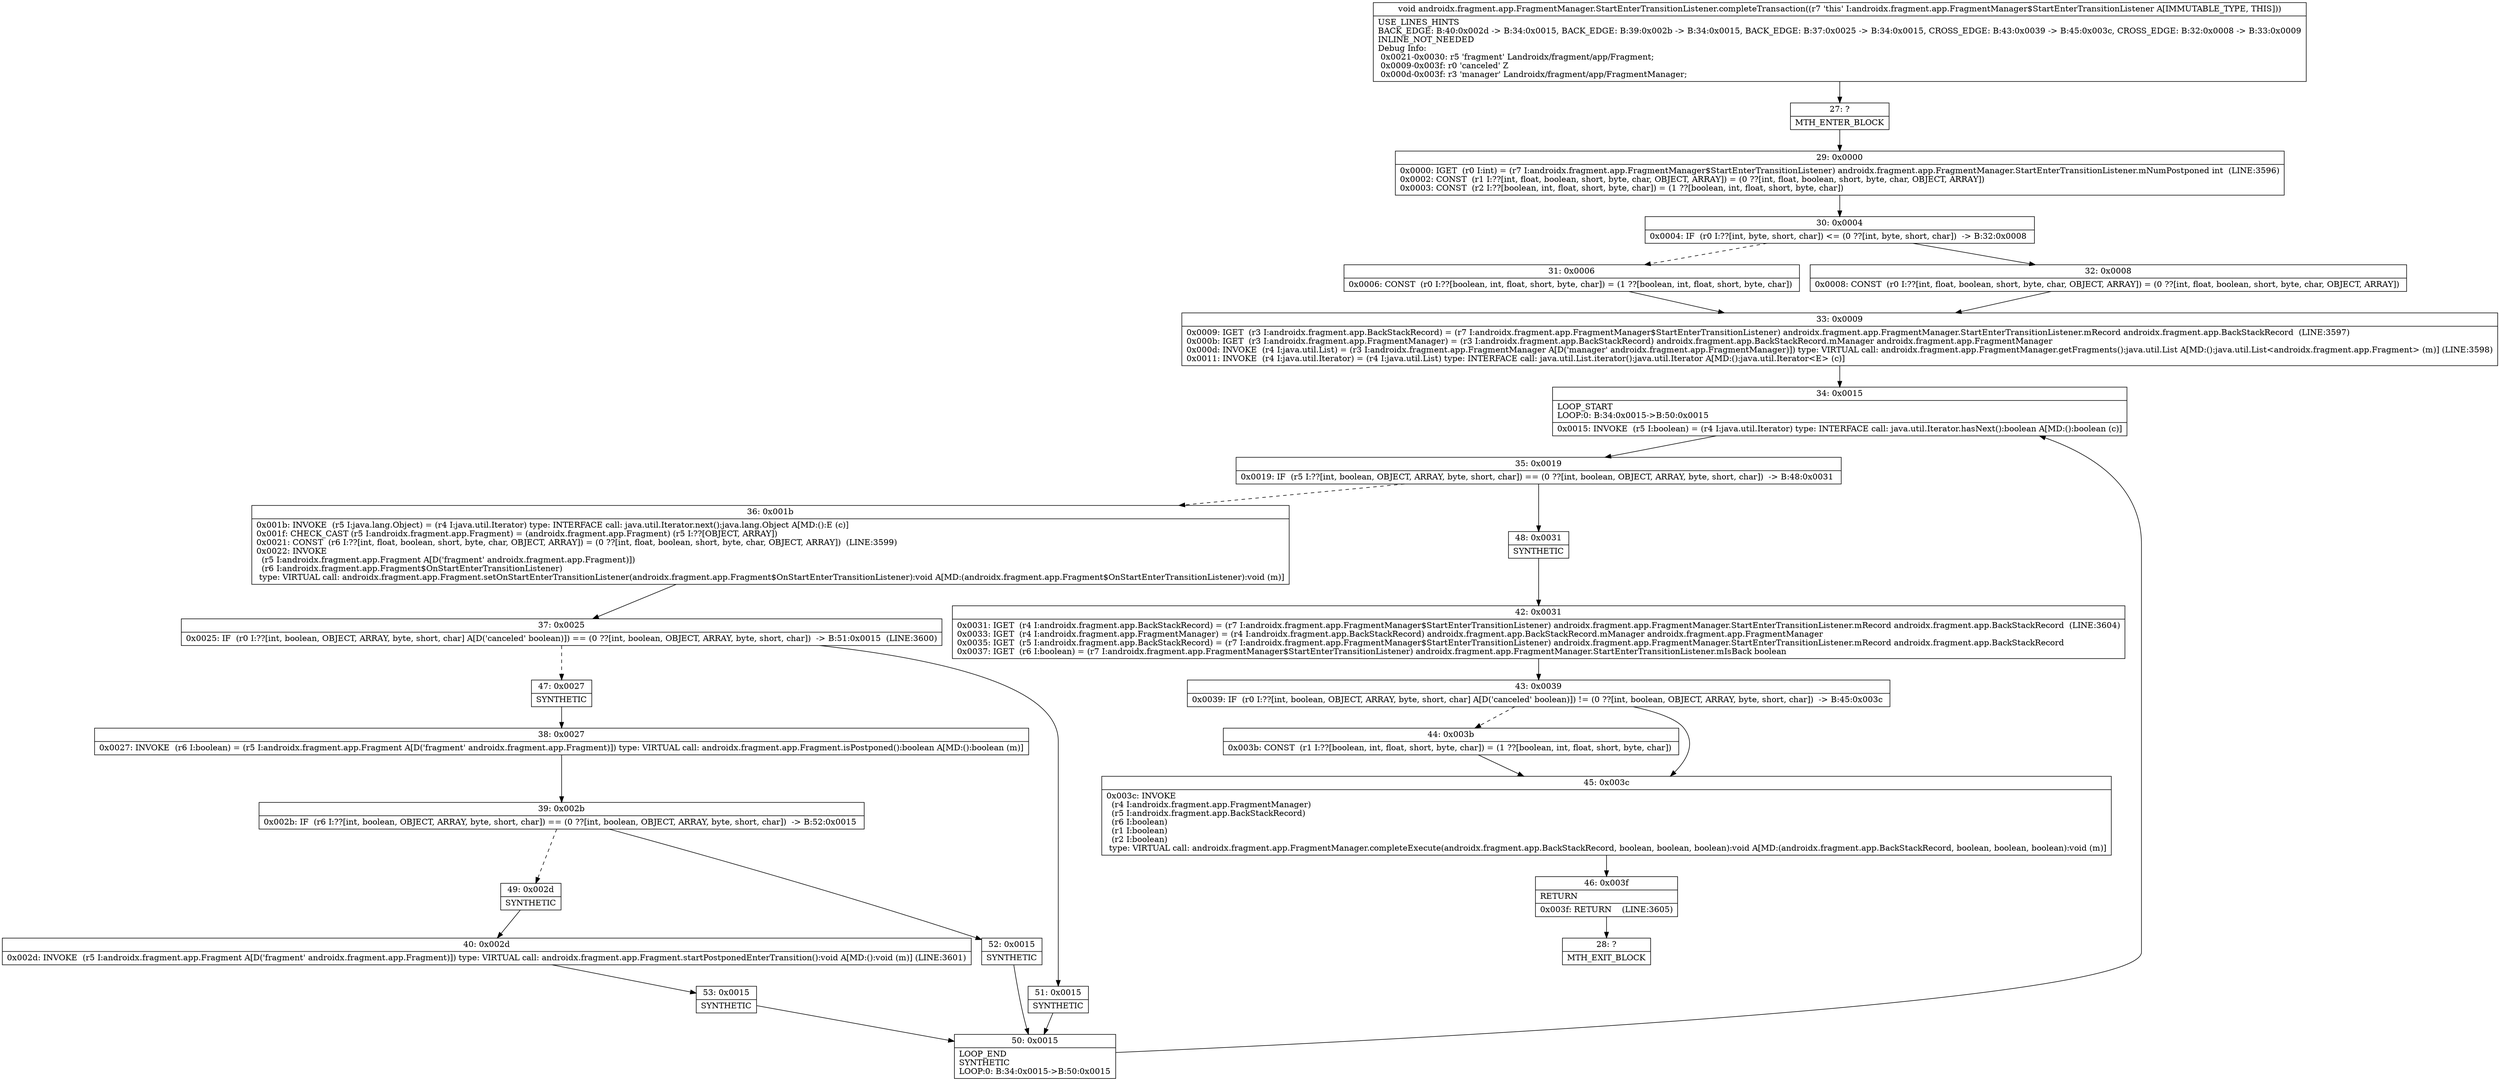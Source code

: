 digraph "CFG forandroidx.fragment.app.FragmentManager.StartEnterTransitionListener.completeTransaction()V" {
Node_27 [shape=record,label="{27\:\ ?|MTH_ENTER_BLOCK\l}"];
Node_29 [shape=record,label="{29\:\ 0x0000|0x0000: IGET  (r0 I:int) = (r7 I:androidx.fragment.app.FragmentManager$StartEnterTransitionListener) androidx.fragment.app.FragmentManager.StartEnterTransitionListener.mNumPostponed int  (LINE:3596)\l0x0002: CONST  (r1 I:??[int, float, boolean, short, byte, char, OBJECT, ARRAY]) = (0 ??[int, float, boolean, short, byte, char, OBJECT, ARRAY]) \l0x0003: CONST  (r2 I:??[boolean, int, float, short, byte, char]) = (1 ??[boolean, int, float, short, byte, char]) \l}"];
Node_30 [shape=record,label="{30\:\ 0x0004|0x0004: IF  (r0 I:??[int, byte, short, char]) \<= (0 ??[int, byte, short, char])  \-\> B:32:0x0008 \l}"];
Node_31 [shape=record,label="{31\:\ 0x0006|0x0006: CONST  (r0 I:??[boolean, int, float, short, byte, char]) = (1 ??[boolean, int, float, short, byte, char]) \l}"];
Node_33 [shape=record,label="{33\:\ 0x0009|0x0009: IGET  (r3 I:androidx.fragment.app.BackStackRecord) = (r7 I:androidx.fragment.app.FragmentManager$StartEnterTransitionListener) androidx.fragment.app.FragmentManager.StartEnterTransitionListener.mRecord androidx.fragment.app.BackStackRecord  (LINE:3597)\l0x000b: IGET  (r3 I:androidx.fragment.app.FragmentManager) = (r3 I:androidx.fragment.app.BackStackRecord) androidx.fragment.app.BackStackRecord.mManager androidx.fragment.app.FragmentManager \l0x000d: INVOKE  (r4 I:java.util.List) = (r3 I:androidx.fragment.app.FragmentManager A[D('manager' androidx.fragment.app.FragmentManager)]) type: VIRTUAL call: androidx.fragment.app.FragmentManager.getFragments():java.util.List A[MD:():java.util.List\<androidx.fragment.app.Fragment\> (m)] (LINE:3598)\l0x0011: INVOKE  (r4 I:java.util.Iterator) = (r4 I:java.util.List) type: INTERFACE call: java.util.List.iterator():java.util.Iterator A[MD:():java.util.Iterator\<E\> (c)]\l}"];
Node_34 [shape=record,label="{34\:\ 0x0015|LOOP_START\lLOOP:0: B:34:0x0015\-\>B:50:0x0015\l|0x0015: INVOKE  (r5 I:boolean) = (r4 I:java.util.Iterator) type: INTERFACE call: java.util.Iterator.hasNext():boolean A[MD:():boolean (c)]\l}"];
Node_35 [shape=record,label="{35\:\ 0x0019|0x0019: IF  (r5 I:??[int, boolean, OBJECT, ARRAY, byte, short, char]) == (0 ??[int, boolean, OBJECT, ARRAY, byte, short, char])  \-\> B:48:0x0031 \l}"];
Node_36 [shape=record,label="{36\:\ 0x001b|0x001b: INVOKE  (r5 I:java.lang.Object) = (r4 I:java.util.Iterator) type: INTERFACE call: java.util.Iterator.next():java.lang.Object A[MD:():E (c)]\l0x001f: CHECK_CAST (r5 I:androidx.fragment.app.Fragment) = (androidx.fragment.app.Fragment) (r5 I:??[OBJECT, ARRAY]) \l0x0021: CONST  (r6 I:??[int, float, boolean, short, byte, char, OBJECT, ARRAY]) = (0 ??[int, float, boolean, short, byte, char, OBJECT, ARRAY])  (LINE:3599)\l0x0022: INVOKE  \l  (r5 I:androidx.fragment.app.Fragment A[D('fragment' androidx.fragment.app.Fragment)])\l  (r6 I:androidx.fragment.app.Fragment$OnStartEnterTransitionListener)\l type: VIRTUAL call: androidx.fragment.app.Fragment.setOnStartEnterTransitionListener(androidx.fragment.app.Fragment$OnStartEnterTransitionListener):void A[MD:(androidx.fragment.app.Fragment$OnStartEnterTransitionListener):void (m)]\l}"];
Node_37 [shape=record,label="{37\:\ 0x0025|0x0025: IF  (r0 I:??[int, boolean, OBJECT, ARRAY, byte, short, char] A[D('canceled' boolean)]) == (0 ??[int, boolean, OBJECT, ARRAY, byte, short, char])  \-\> B:51:0x0015  (LINE:3600)\l}"];
Node_47 [shape=record,label="{47\:\ 0x0027|SYNTHETIC\l}"];
Node_38 [shape=record,label="{38\:\ 0x0027|0x0027: INVOKE  (r6 I:boolean) = (r5 I:androidx.fragment.app.Fragment A[D('fragment' androidx.fragment.app.Fragment)]) type: VIRTUAL call: androidx.fragment.app.Fragment.isPostponed():boolean A[MD:():boolean (m)]\l}"];
Node_39 [shape=record,label="{39\:\ 0x002b|0x002b: IF  (r6 I:??[int, boolean, OBJECT, ARRAY, byte, short, char]) == (0 ??[int, boolean, OBJECT, ARRAY, byte, short, char])  \-\> B:52:0x0015 \l}"];
Node_49 [shape=record,label="{49\:\ 0x002d|SYNTHETIC\l}"];
Node_40 [shape=record,label="{40\:\ 0x002d|0x002d: INVOKE  (r5 I:androidx.fragment.app.Fragment A[D('fragment' androidx.fragment.app.Fragment)]) type: VIRTUAL call: androidx.fragment.app.Fragment.startPostponedEnterTransition():void A[MD:():void (m)] (LINE:3601)\l}"];
Node_53 [shape=record,label="{53\:\ 0x0015|SYNTHETIC\l}"];
Node_50 [shape=record,label="{50\:\ 0x0015|LOOP_END\lSYNTHETIC\lLOOP:0: B:34:0x0015\-\>B:50:0x0015\l}"];
Node_52 [shape=record,label="{52\:\ 0x0015|SYNTHETIC\l}"];
Node_51 [shape=record,label="{51\:\ 0x0015|SYNTHETIC\l}"];
Node_48 [shape=record,label="{48\:\ 0x0031|SYNTHETIC\l}"];
Node_42 [shape=record,label="{42\:\ 0x0031|0x0031: IGET  (r4 I:androidx.fragment.app.BackStackRecord) = (r7 I:androidx.fragment.app.FragmentManager$StartEnterTransitionListener) androidx.fragment.app.FragmentManager.StartEnterTransitionListener.mRecord androidx.fragment.app.BackStackRecord  (LINE:3604)\l0x0033: IGET  (r4 I:androidx.fragment.app.FragmentManager) = (r4 I:androidx.fragment.app.BackStackRecord) androidx.fragment.app.BackStackRecord.mManager androidx.fragment.app.FragmentManager \l0x0035: IGET  (r5 I:androidx.fragment.app.BackStackRecord) = (r7 I:androidx.fragment.app.FragmentManager$StartEnterTransitionListener) androidx.fragment.app.FragmentManager.StartEnterTransitionListener.mRecord androidx.fragment.app.BackStackRecord \l0x0037: IGET  (r6 I:boolean) = (r7 I:androidx.fragment.app.FragmentManager$StartEnterTransitionListener) androidx.fragment.app.FragmentManager.StartEnterTransitionListener.mIsBack boolean \l}"];
Node_43 [shape=record,label="{43\:\ 0x0039|0x0039: IF  (r0 I:??[int, boolean, OBJECT, ARRAY, byte, short, char] A[D('canceled' boolean)]) != (0 ??[int, boolean, OBJECT, ARRAY, byte, short, char])  \-\> B:45:0x003c \l}"];
Node_44 [shape=record,label="{44\:\ 0x003b|0x003b: CONST  (r1 I:??[boolean, int, float, short, byte, char]) = (1 ??[boolean, int, float, short, byte, char]) \l}"];
Node_45 [shape=record,label="{45\:\ 0x003c|0x003c: INVOKE  \l  (r4 I:androidx.fragment.app.FragmentManager)\l  (r5 I:androidx.fragment.app.BackStackRecord)\l  (r6 I:boolean)\l  (r1 I:boolean)\l  (r2 I:boolean)\l type: VIRTUAL call: androidx.fragment.app.FragmentManager.completeExecute(androidx.fragment.app.BackStackRecord, boolean, boolean, boolean):void A[MD:(androidx.fragment.app.BackStackRecord, boolean, boolean, boolean):void (m)]\l}"];
Node_46 [shape=record,label="{46\:\ 0x003f|RETURN\l|0x003f: RETURN    (LINE:3605)\l}"];
Node_28 [shape=record,label="{28\:\ ?|MTH_EXIT_BLOCK\l}"];
Node_32 [shape=record,label="{32\:\ 0x0008|0x0008: CONST  (r0 I:??[int, float, boolean, short, byte, char, OBJECT, ARRAY]) = (0 ??[int, float, boolean, short, byte, char, OBJECT, ARRAY]) \l}"];
MethodNode[shape=record,label="{void androidx.fragment.app.FragmentManager.StartEnterTransitionListener.completeTransaction((r7 'this' I:androidx.fragment.app.FragmentManager$StartEnterTransitionListener A[IMMUTABLE_TYPE, THIS]))  | USE_LINES_HINTS\lBACK_EDGE: B:40:0x002d \-\> B:34:0x0015, BACK_EDGE: B:39:0x002b \-\> B:34:0x0015, BACK_EDGE: B:37:0x0025 \-\> B:34:0x0015, CROSS_EDGE: B:43:0x0039 \-\> B:45:0x003c, CROSS_EDGE: B:32:0x0008 \-\> B:33:0x0009\lINLINE_NOT_NEEDED\lDebug Info:\l  0x0021\-0x0030: r5 'fragment' Landroidx\/fragment\/app\/Fragment;\l  0x0009\-0x003f: r0 'canceled' Z\l  0x000d\-0x003f: r3 'manager' Landroidx\/fragment\/app\/FragmentManager;\l}"];
MethodNode -> Node_27;Node_27 -> Node_29;
Node_29 -> Node_30;
Node_30 -> Node_31[style=dashed];
Node_30 -> Node_32;
Node_31 -> Node_33;
Node_33 -> Node_34;
Node_34 -> Node_35;
Node_35 -> Node_36[style=dashed];
Node_35 -> Node_48;
Node_36 -> Node_37;
Node_37 -> Node_47[style=dashed];
Node_37 -> Node_51;
Node_47 -> Node_38;
Node_38 -> Node_39;
Node_39 -> Node_49[style=dashed];
Node_39 -> Node_52;
Node_49 -> Node_40;
Node_40 -> Node_53;
Node_53 -> Node_50;
Node_50 -> Node_34;
Node_52 -> Node_50;
Node_51 -> Node_50;
Node_48 -> Node_42;
Node_42 -> Node_43;
Node_43 -> Node_44[style=dashed];
Node_43 -> Node_45;
Node_44 -> Node_45;
Node_45 -> Node_46;
Node_46 -> Node_28;
Node_32 -> Node_33;
}


